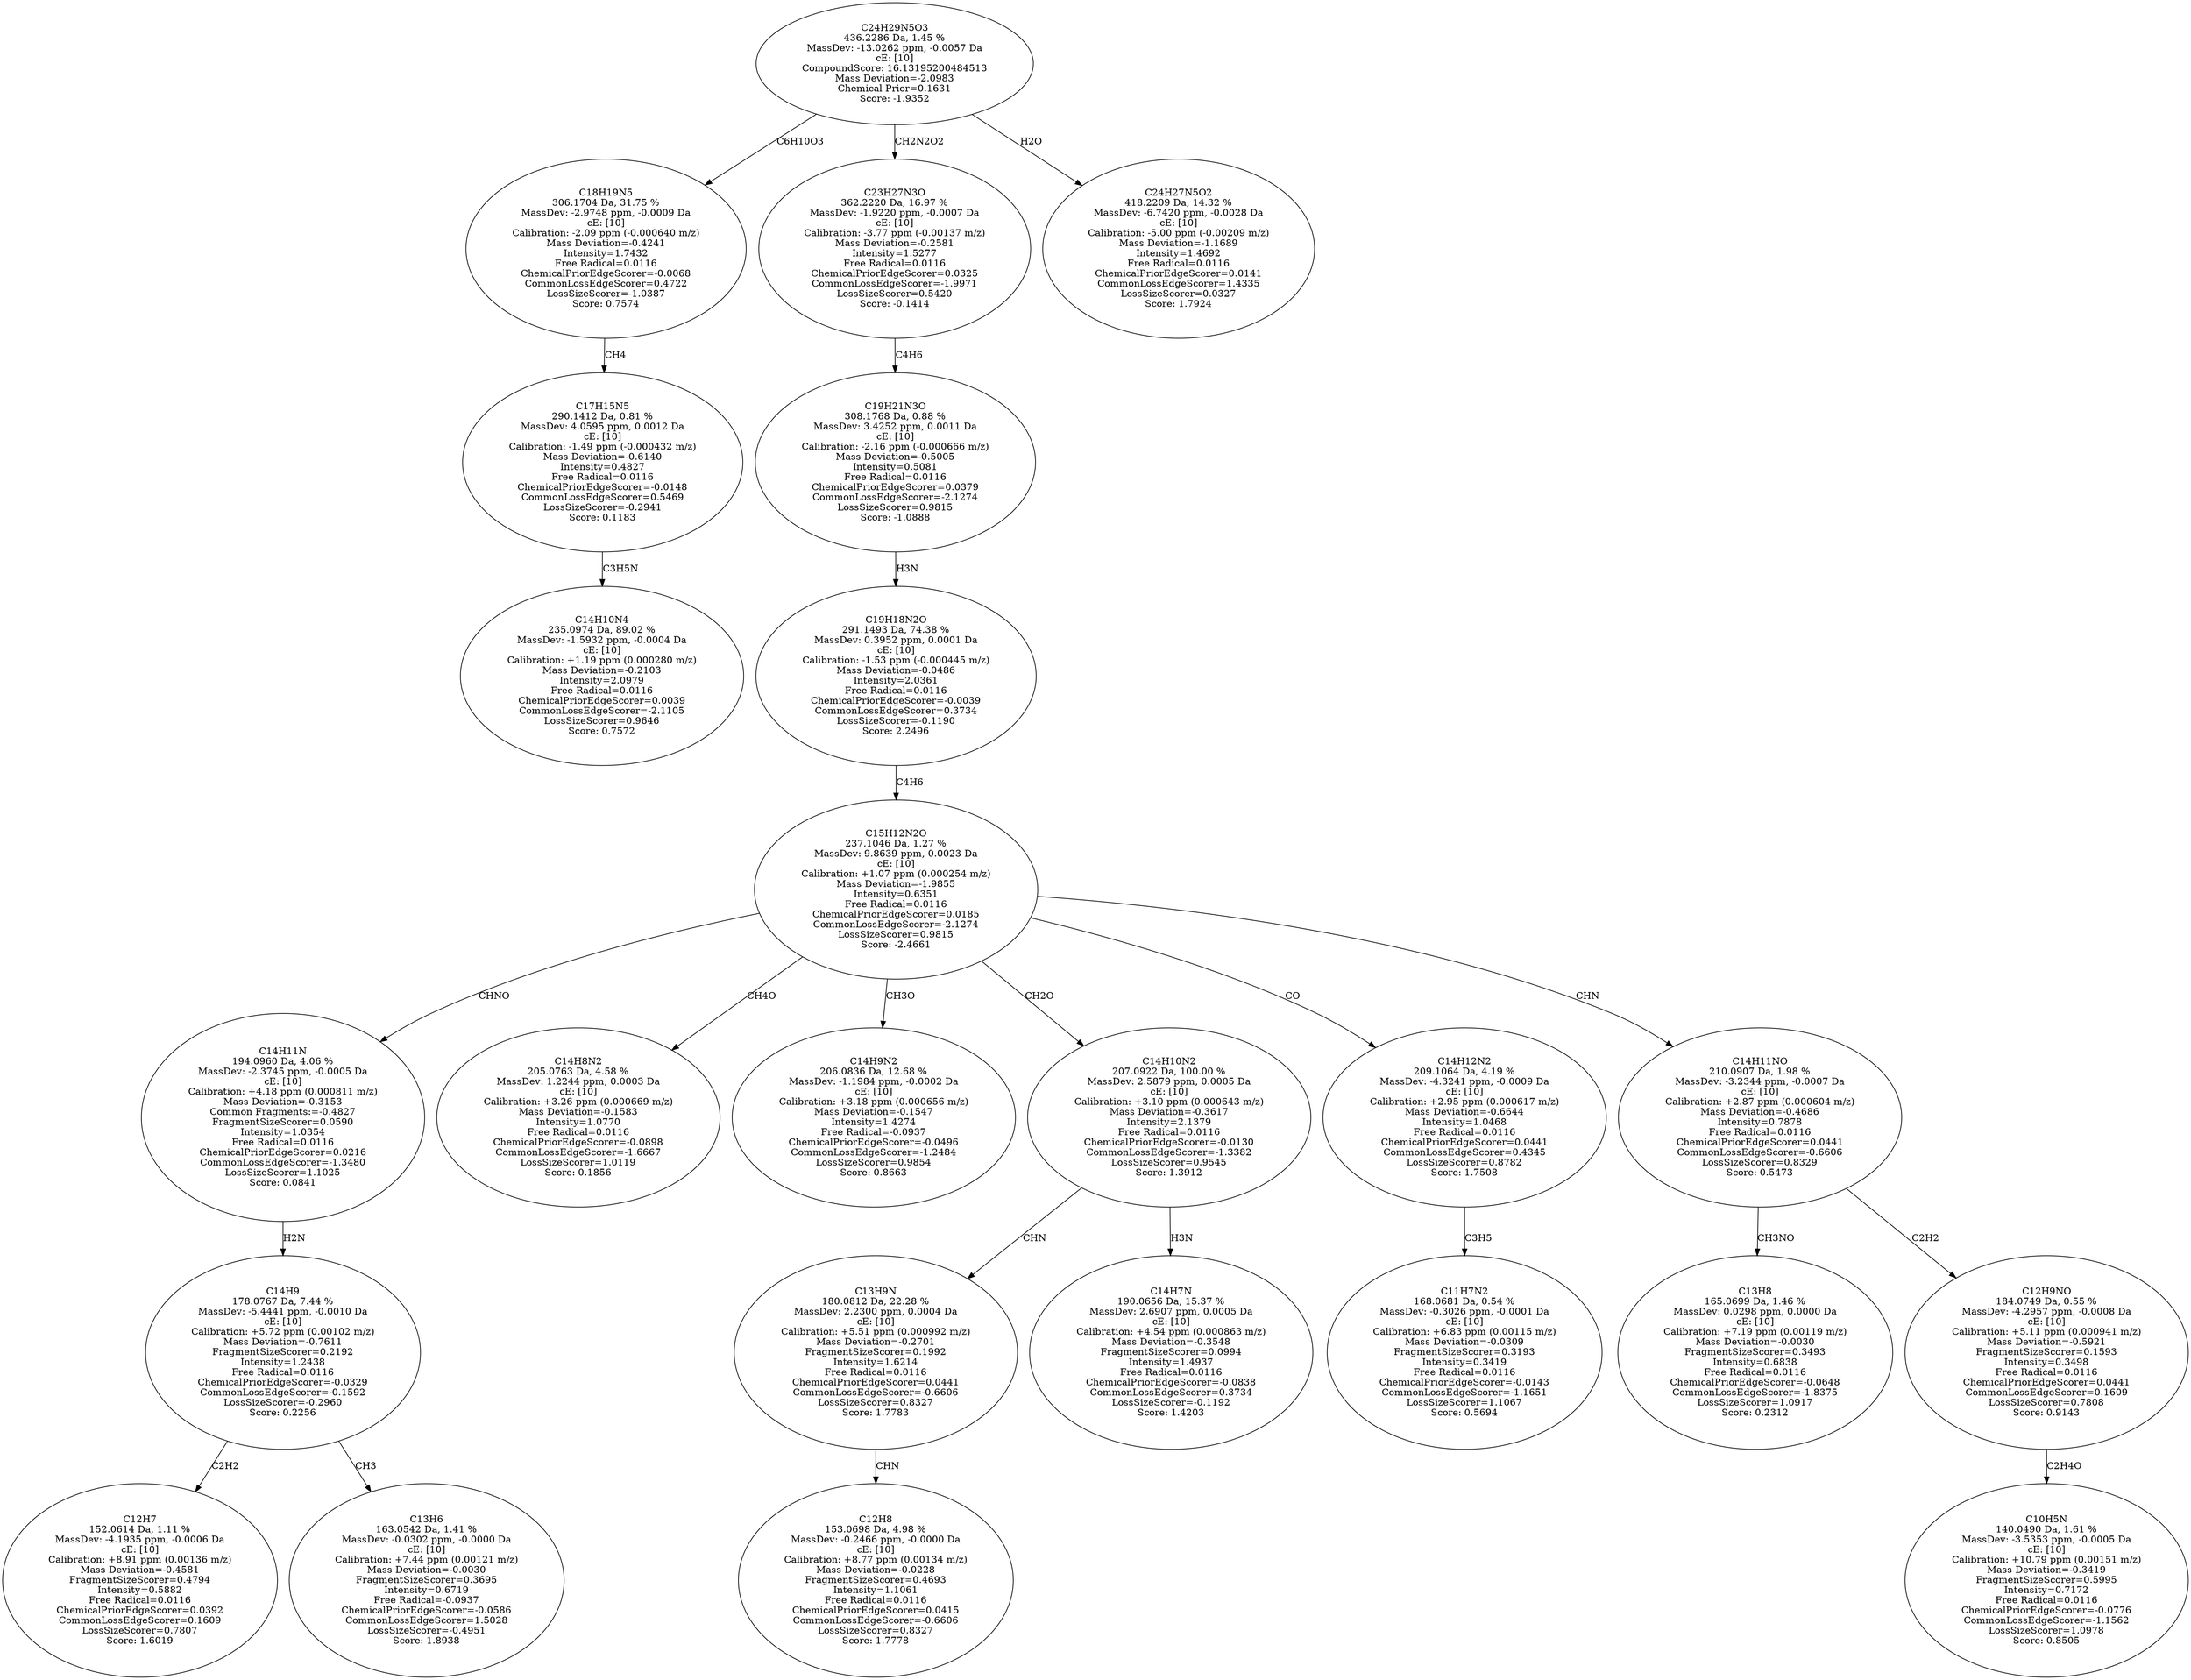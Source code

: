 strict digraph {
v1 [label="C14H10N4\n235.0974 Da, 89.02 %\nMassDev: -1.5932 ppm, -0.0004 Da\ncE: [10]\nCalibration: +1.19 ppm (0.000280 m/z)\nMass Deviation=-0.2103\nIntensity=2.0979\nFree Radical=0.0116\nChemicalPriorEdgeScorer=0.0039\nCommonLossEdgeScorer=-2.1105\nLossSizeScorer=0.9646\nScore: 0.7572"];
v2 [label="C17H15N5\n290.1412 Da, 0.81 %\nMassDev: 4.0595 ppm, 0.0012 Da\ncE: [10]\nCalibration: -1.49 ppm (-0.000432 m/z)\nMass Deviation=-0.6140\nIntensity=0.4827\nFree Radical=0.0116\nChemicalPriorEdgeScorer=-0.0148\nCommonLossEdgeScorer=0.5469\nLossSizeScorer=-0.2941\nScore: 0.1183"];
v3 [label="C18H19N5\n306.1704 Da, 31.75 %\nMassDev: -2.9748 ppm, -0.0009 Da\ncE: [10]\nCalibration: -2.09 ppm (-0.000640 m/z)\nMass Deviation=-0.4241\nIntensity=1.7432\nFree Radical=0.0116\nChemicalPriorEdgeScorer=-0.0068\nCommonLossEdgeScorer=0.4722\nLossSizeScorer=-1.0387\nScore: 0.7574"];
v4 [label="C12H7\n152.0614 Da, 1.11 %\nMassDev: -4.1935 ppm, -0.0006 Da\ncE: [10]\nCalibration: +8.91 ppm (0.00136 m/z)\nMass Deviation=-0.4581\nFragmentSizeScorer=0.4794\nIntensity=0.5882\nFree Radical=0.0116\nChemicalPriorEdgeScorer=0.0392\nCommonLossEdgeScorer=0.1609\nLossSizeScorer=0.7807\nScore: 1.6019"];
v5 [label="C13H6\n163.0542 Da, 1.41 %\nMassDev: -0.0302 ppm, -0.0000 Da\ncE: [10]\nCalibration: +7.44 ppm (0.00121 m/z)\nMass Deviation=-0.0030\nFragmentSizeScorer=0.3695\nIntensity=0.6719\nFree Radical=-0.0937\nChemicalPriorEdgeScorer=-0.0586\nCommonLossEdgeScorer=1.5028\nLossSizeScorer=-0.4951\nScore: 1.8938"];
v6 [label="C14H9\n178.0767 Da, 7.44 %\nMassDev: -5.4441 ppm, -0.0010 Da\ncE: [10]\nCalibration: +5.72 ppm (0.00102 m/z)\nMass Deviation=-0.7611\nFragmentSizeScorer=0.2192\nIntensity=1.2438\nFree Radical=0.0116\nChemicalPriorEdgeScorer=-0.0329\nCommonLossEdgeScorer=-0.1592\nLossSizeScorer=-0.2960\nScore: 0.2256"];
v7 [label="C14H11N\n194.0960 Da, 4.06 %\nMassDev: -2.3745 ppm, -0.0005 Da\ncE: [10]\nCalibration: +4.18 ppm (0.000811 m/z)\nMass Deviation=-0.3153\nCommon Fragments:=-0.4827\nFragmentSizeScorer=0.0590\nIntensity=1.0354\nFree Radical=0.0116\nChemicalPriorEdgeScorer=0.0216\nCommonLossEdgeScorer=-1.3480\nLossSizeScorer=1.1025\nScore: 0.0841"];
v8 [label="C14H8N2\n205.0763 Da, 4.58 %\nMassDev: 1.2244 ppm, 0.0003 Da\ncE: [10]\nCalibration: +3.26 ppm (0.000669 m/z)\nMass Deviation=-0.1583\nIntensity=1.0770\nFree Radical=0.0116\nChemicalPriorEdgeScorer=-0.0898\nCommonLossEdgeScorer=-1.6667\nLossSizeScorer=1.0119\nScore: 0.1856"];
v9 [label="C14H9N2\n206.0836 Da, 12.68 %\nMassDev: -1.1984 ppm, -0.0002 Da\ncE: [10]\nCalibration: +3.18 ppm (0.000656 m/z)\nMass Deviation=-0.1547\nIntensity=1.4274\nFree Radical=-0.0937\nChemicalPriorEdgeScorer=-0.0496\nCommonLossEdgeScorer=-1.2484\nLossSizeScorer=0.9854\nScore: 0.8663"];
v10 [label="C12H8\n153.0698 Da, 4.98 %\nMassDev: -0.2466 ppm, -0.0000 Da\ncE: [10]\nCalibration: +8.77 ppm (0.00134 m/z)\nMass Deviation=-0.0228\nFragmentSizeScorer=0.4693\nIntensity=1.1061\nFree Radical=0.0116\nChemicalPriorEdgeScorer=0.0415\nCommonLossEdgeScorer=-0.6606\nLossSizeScorer=0.8327\nScore: 1.7778"];
v11 [label="C13H9N\n180.0812 Da, 22.28 %\nMassDev: 2.2300 ppm, 0.0004 Da\ncE: [10]\nCalibration: +5.51 ppm (0.000992 m/z)\nMass Deviation=-0.2701\nFragmentSizeScorer=0.1992\nIntensity=1.6214\nFree Radical=0.0116\nChemicalPriorEdgeScorer=0.0441\nCommonLossEdgeScorer=-0.6606\nLossSizeScorer=0.8327\nScore: 1.7783"];
v12 [label="C14H7N\n190.0656 Da, 15.37 %\nMassDev: 2.6907 ppm, 0.0005 Da\ncE: [10]\nCalibration: +4.54 ppm (0.000863 m/z)\nMass Deviation=-0.3548\nFragmentSizeScorer=0.0994\nIntensity=1.4937\nFree Radical=0.0116\nChemicalPriorEdgeScorer=-0.0838\nCommonLossEdgeScorer=0.3734\nLossSizeScorer=-0.1192\nScore: 1.4203"];
v13 [label="C14H10N2\n207.0922 Da, 100.00 %\nMassDev: 2.5879 ppm, 0.0005 Da\ncE: [10]\nCalibration: +3.10 ppm (0.000643 m/z)\nMass Deviation=-0.3617\nIntensity=2.1379\nFree Radical=0.0116\nChemicalPriorEdgeScorer=-0.0130\nCommonLossEdgeScorer=-1.3382\nLossSizeScorer=0.9545\nScore: 1.3912"];
v14 [label="C11H7N2\n168.0681 Da, 0.54 %\nMassDev: -0.3026 ppm, -0.0001 Da\ncE: [10]\nCalibration: +6.83 ppm (0.00115 m/z)\nMass Deviation=-0.0309\nFragmentSizeScorer=0.3193\nIntensity=0.3419\nFree Radical=0.0116\nChemicalPriorEdgeScorer=-0.0143\nCommonLossEdgeScorer=-1.1651\nLossSizeScorer=1.1067\nScore: 0.5694"];
v15 [label="C14H12N2\n209.1064 Da, 4.19 %\nMassDev: -4.3241 ppm, -0.0009 Da\ncE: [10]\nCalibration: +2.95 ppm (0.000617 m/z)\nMass Deviation=-0.6644\nIntensity=1.0468\nFree Radical=0.0116\nChemicalPriorEdgeScorer=0.0441\nCommonLossEdgeScorer=0.4345\nLossSizeScorer=0.8782\nScore: 1.7508"];
v16 [label="C13H8\n165.0699 Da, 1.46 %\nMassDev: 0.0298 ppm, 0.0000 Da\ncE: [10]\nCalibration: +7.19 ppm (0.00119 m/z)\nMass Deviation=-0.0030\nFragmentSizeScorer=0.3493\nIntensity=0.6838\nFree Radical=0.0116\nChemicalPriorEdgeScorer=-0.0648\nCommonLossEdgeScorer=-1.8375\nLossSizeScorer=1.0917\nScore: 0.2312"];
v17 [label="C10H5N\n140.0490 Da, 1.61 %\nMassDev: -3.5353 ppm, -0.0005 Da\ncE: [10]\nCalibration: +10.79 ppm (0.00151 m/z)\nMass Deviation=-0.3419\nFragmentSizeScorer=0.5995\nIntensity=0.7172\nFree Radical=0.0116\nChemicalPriorEdgeScorer=-0.0776\nCommonLossEdgeScorer=-1.1562\nLossSizeScorer=1.0978\nScore: 0.8505"];
v18 [label="C12H9NO\n184.0749 Da, 0.55 %\nMassDev: -4.2957 ppm, -0.0008 Da\ncE: [10]\nCalibration: +5.11 ppm (0.000941 m/z)\nMass Deviation=-0.5921\nFragmentSizeScorer=0.1593\nIntensity=0.3498\nFree Radical=0.0116\nChemicalPriorEdgeScorer=0.0441\nCommonLossEdgeScorer=0.1609\nLossSizeScorer=0.7808\nScore: 0.9143"];
v19 [label="C14H11NO\n210.0907 Da, 1.98 %\nMassDev: -3.2344 ppm, -0.0007 Da\ncE: [10]\nCalibration: +2.87 ppm (0.000604 m/z)\nMass Deviation=-0.4686\nIntensity=0.7878\nFree Radical=0.0116\nChemicalPriorEdgeScorer=0.0441\nCommonLossEdgeScorer=-0.6606\nLossSizeScorer=0.8329\nScore: 0.5473"];
v20 [label="C15H12N2O\n237.1046 Da, 1.27 %\nMassDev: 9.8639 ppm, 0.0023 Da\ncE: [10]\nCalibration: +1.07 ppm (0.000254 m/z)\nMass Deviation=-1.9855\nIntensity=0.6351\nFree Radical=0.0116\nChemicalPriorEdgeScorer=0.0185\nCommonLossEdgeScorer=-2.1274\nLossSizeScorer=0.9815\nScore: -2.4661"];
v21 [label="C19H18N2O\n291.1493 Da, 74.38 %\nMassDev: 0.3952 ppm, 0.0001 Da\ncE: [10]\nCalibration: -1.53 ppm (-0.000445 m/z)\nMass Deviation=-0.0486\nIntensity=2.0361\nFree Radical=0.0116\nChemicalPriorEdgeScorer=-0.0039\nCommonLossEdgeScorer=0.3734\nLossSizeScorer=-0.1190\nScore: 2.2496"];
v22 [label="C19H21N3O\n308.1768 Da, 0.88 %\nMassDev: 3.4252 ppm, 0.0011 Da\ncE: [10]\nCalibration: -2.16 ppm (-0.000666 m/z)\nMass Deviation=-0.5005\nIntensity=0.5081\nFree Radical=0.0116\nChemicalPriorEdgeScorer=0.0379\nCommonLossEdgeScorer=-2.1274\nLossSizeScorer=0.9815\nScore: -1.0888"];
v23 [label="C23H27N3O\n362.2220 Da, 16.97 %\nMassDev: -1.9220 ppm, -0.0007 Da\ncE: [10]\nCalibration: -3.77 ppm (-0.00137 m/z)\nMass Deviation=-0.2581\nIntensity=1.5277\nFree Radical=0.0116\nChemicalPriorEdgeScorer=0.0325\nCommonLossEdgeScorer=-1.9971\nLossSizeScorer=0.5420\nScore: -0.1414"];
v24 [label="C24H27N5O2\n418.2209 Da, 14.32 %\nMassDev: -6.7420 ppm, -0.0028 Da\ncE: [10]\nCalibration: -5.00 ppm (-0.00209 m/z)\nMass Deviation=-1.1689\nIntensity=1.4692\nFree Radical=0.0116\nChemicalPriorEdgeScorer=0.0141\nCommonLossEdgeScorer=1.4335\nLossSizeScorer=0.0327\nScore: 1.7924"];
v25 [label="C24H29N5O3\n436.2286 Da, 1.45 %\nMassDev: -13.0262 ppm, -0.0057 Da\ncE: [10]\nCompoundScore: 16.13195200484513\nMass Deviation=-2.0983\nChemical Prior=0.1631\nScore: -1.9352"];
v2 -> v1 [label="C3H5N"];
v3 -> v2 [label="CH4"];
v25 -> v3 [label="C6H10O3"];
v6 -> v4 [label="C2H2"];
v6 -> v5 [label="CH3"];
v7 -> v6 [label="H2N"];
v20 -> v7 [label="CHNO"];
v20 -> v8 [label="CH4O"];
v20 -> v9 [label="CH3O"];
v11 -> v10 [label="CHN"];
v13 -> v11 [label="CHN"];
v13 -> v12 [label="H3N"];
v20 -> v13 [label="CH2O"];
v15 -> v14 [label="C3H5"];
v20 -> v15 [label="CO"];
v19 -> v16 [label="CH3NO"];
v18 -> v17 [label="C2H4O"];
v19 -> v18 [label="C2H2"];
v20 -> v19 [label="CHN"];
v21 -> v20 [label="C4H6"];
v22 -> v21 [label="H3N"];
v23 -> v22 [label="C4H6"];
v25 -> v23 [label="CH2N2O2"];
v25 -> v24 [label="H2O"];
}